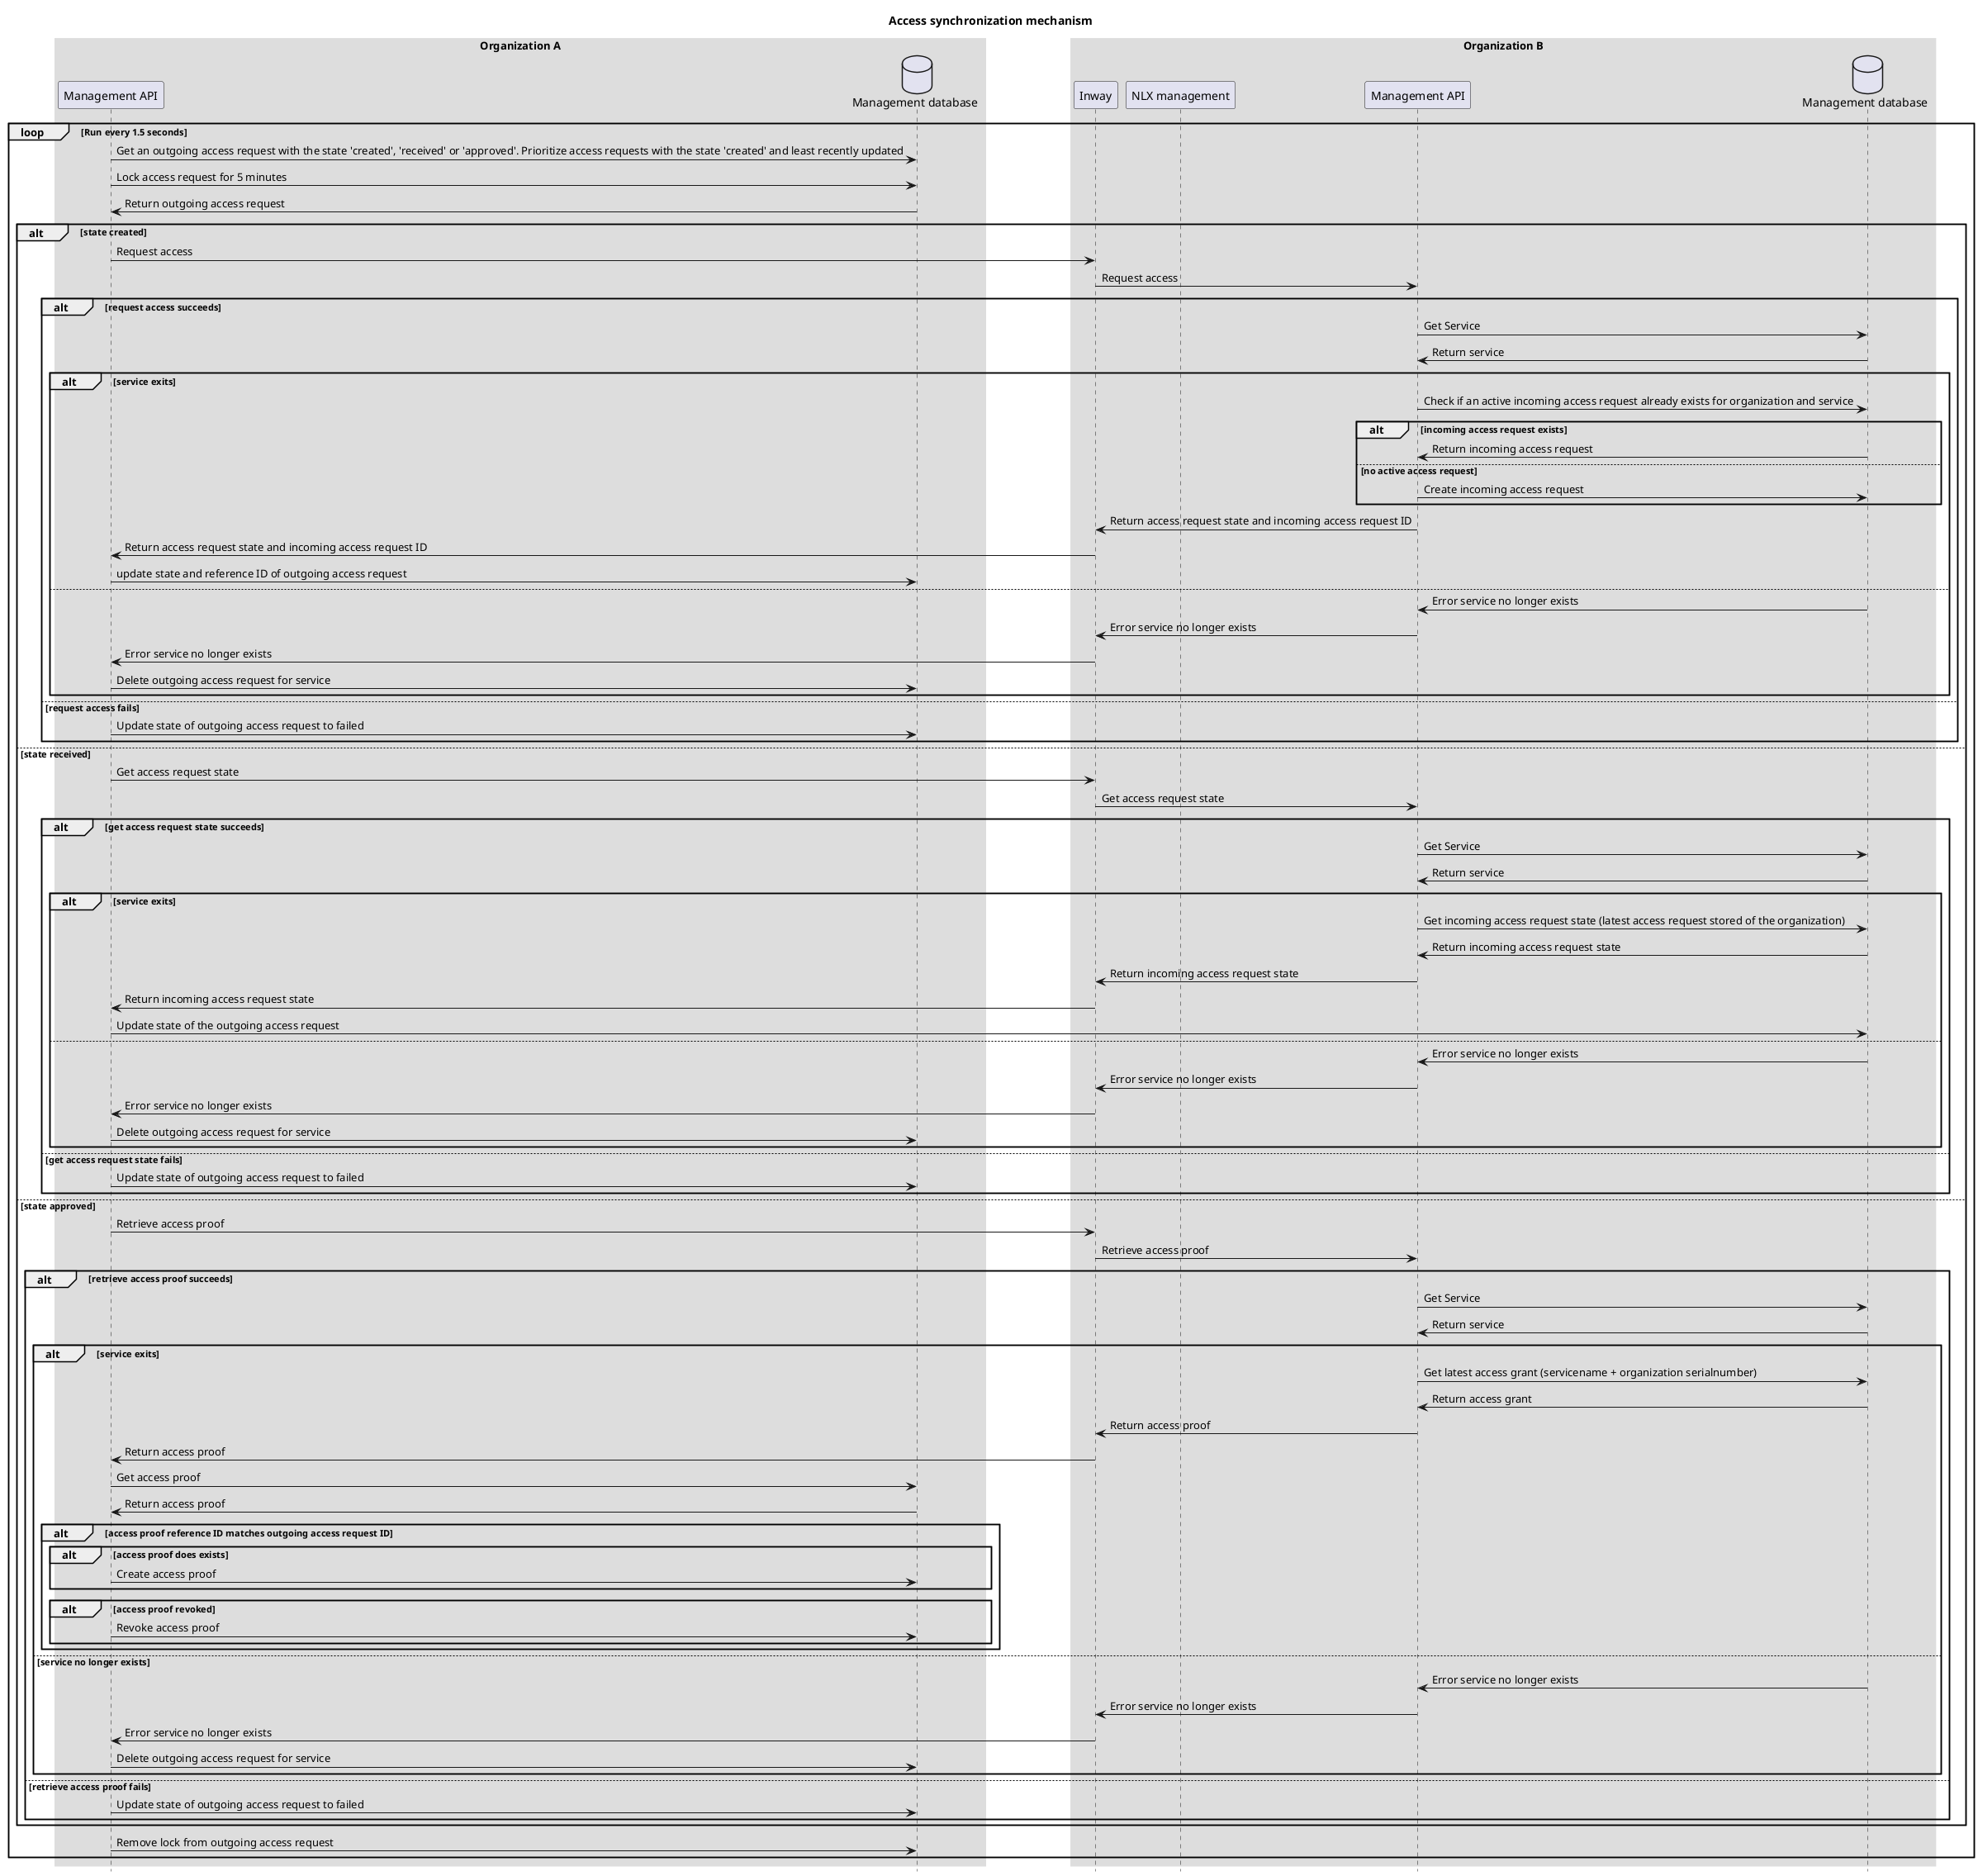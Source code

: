 @startuml
title: Access synchronization mechanism

skinparam sequenceBoxBorderColor #transparent
skinparam boxPadding 50
hide footbox

box "Organization A"
participant "Management API" as managementAPIOrgA
database "Management database" as managementDatabaseOrgA
end box

box "Organization B"
participant "Inway" as inwayOrgB
participant "NLX management" as managementUIOrgB
participant "Management API" as managementAPIOrgB
database "Management database" as managementDatabaseOrgB
end box

loop Run every 1.5 seconds
    managementAPIOrgA -> managementDatabaseOrgA: Get an outgoing access request with the state 'created', 'received' or 'approved'. Prioritize access requests with the state 'created' and least recently updated
    managementAPIOrgA -> managementDatabaseOrgA: Lock access request for 5 minutes
    managementDatabaseOrgA -> managementAPIOrgA: Return outgoing access request
    alt state created
        managementAPIOrgA -> inwayOrgB: Request access
        inwayOrgB -> managementAPIOrgB: Request access
         alt request access succeeds
            managementAPIOrgB -> managementDatabaseOrgB: Get Service
            managementDatabaseOrgB -> managementAPIOrgB: Return service
            alt service exits
                managementAPIOrgB -> managementDatabaseOrgB: Check if an active incoming access request already exists for organization and service
                alt incoming access request exists 
                    managementDatabaseOrgB -> managementAPIOrgB: Return incoming access request
                else no active access request
                    managementAPIOrgB -> managementDatabaseOrgB: Create incoming access request
                end
                managementAPIOrgB -> inwayOrgB: Return access request state and incoming access request ID
                inwayOrgB -> managementAPIOrgA: Return access request state and incoming access request ID
                managementAPIOrgA -> managementDatabaseOrgA: update state and reference ID of outgoing access request
            else 
                managementDatabaseOrgB -> managementAPIOrgB: Error service no longer exists
                managementAPIOrgB -> inwayOrgB: Error service no longer exists
                inwayOrgB -> managementAPIOrgA: Error service no longer exists
                managementAPIOrgA -> managementDatabaseOrgA: Delete outgoing access request for service
            end
        else request access fails
            managementAPIOrgA -> managementDatabaseOrgA: Update state of outgoing access request to failed
        end
    else state received
        managementAPIOrgA -> inwayOrgB: Get access request state
        inwayOrgB -> managementAPIOrgB: Get access request state
        alt get access request state succeeds
            managementAPIOrgB -> managementDatabaseOrgB: Get Service
            managementDatabaseOrgB -> managementAPIOrgB: Return service
            alt service exits
                managementAPIOrgB -> managementDatabaseOrgB: Get incoming access request state (latest access request stored of the organization)
                managementDatabaseOrgB -> managementAPIOrgB: Return incoming access request state
                managementAPIOrgB -> inwayOrgB: Return incoming access request state
                inwayOrgB -> managementAPIOrgA: Return incoming access request state
                managementAPIOrgA -> managementDatabaseOrgB: Update state of the outgoing access request
            else 
                managementDatabaseOrgB -> managementAPIOrgB: Error service no longer exists
                managementAPIOrgB -> inwayOrgB: Error service no longer exists
                inwayOrgB -> managementAPIOrgA: Error service no longer exists
                managementAPIOrgA -> managementDatabaseOrgA: Delete outgoing access request for service
            end
        else get access request state fails 
            managementAPIOrgA -> managementDatabaseOrgA: Update state of outgoing access request to failed
        end
    else state approved
        managementAPIOrgA -> inwayOrgB: Retrieve access proof
        inwayOrgB -> managementAPIOrgB: Retrieve access proof
        alt retrieve access proof succeeds
            managementAPIOrgB -> managementDatabaseOrgB: Get Service
            managementDatabaseOrgB -> managementAPIOrgB: Return service
            alt service exits
                managementAPIOrgB -> managementDatabaseOrgB: Get latest access grant (servicename + organization serialnumber)
                managementDatabaseOrgB -> managementAPIOrgB: Return access grant
                managementAPIOrgB -> inwayOrgB: Return access proof
                inwayOrgB -> managementAPIOrgA: Return access proof
                managementAPIOrgA -> managementDatabaseOrgA: Get access proof
                managementDatabaseOrgA -> managementAPIOrgA: Return access proof
                alt access proof reference ID matches outgoing access request ID
                    alt access proof does exists
                        managementAPIOrgA -> managementDatabaseOrgA: Create access proof
                    end
                    alt access proof revoked
                        managementAPIOrgA -> managementDatabaseOrgA: Revoke access proof
                    end
                end
            else service no longer exists
                managementDatabaseOrgB -> managementAPIOrgB: Error service no longer exists
                managementAPIOrgB -> inwayOrgB: Error service no longer exists
                inwayOrgB -> managementAPIOrgA: Error service no longer exists
                managementAPIOrgA -> managementDatabaseOrgA: Delete outgoing access request for service
            end
        else retrieve access proof fails
            managementAPIOrgA -> managementDatabaseOrgA: Update state of outgoing access request to failed
        end
    end
    managementAPIOrgA -> managementDatabaseOrgA: Remove lock from outgoing access request
end
@enduml